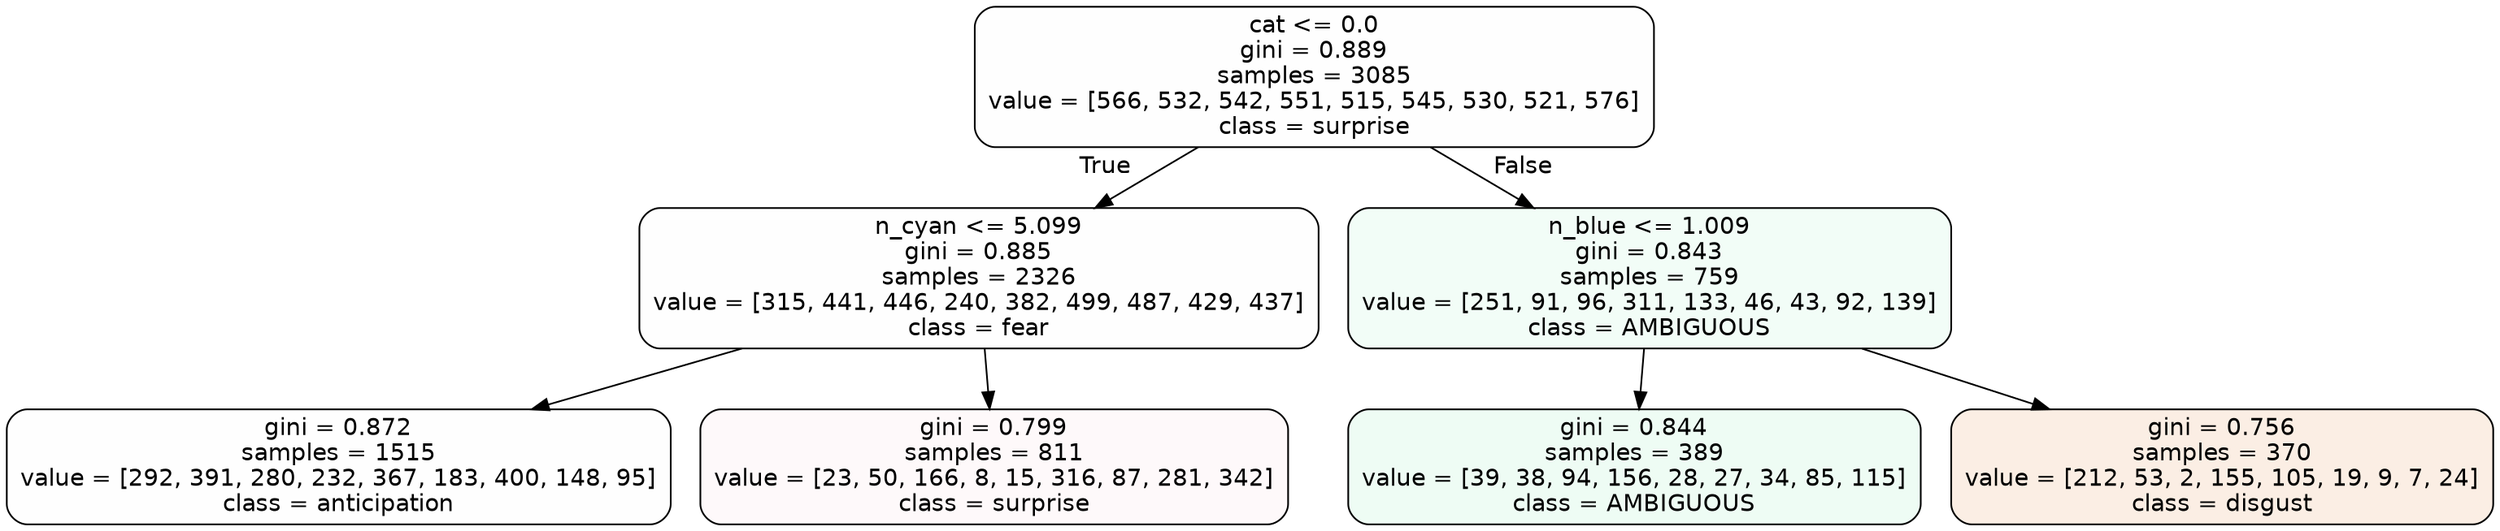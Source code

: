 digraph Tree {
node [shape=box, style="filled, rounded", color="black", fontname=helvetica] ;
edge [fontname=helvetica] ;
0 [label="cat <= 0.0\ngini = 0.889\nsamples = 3085\nvalue = [566, 532, 542, 551, 515, 545, 530, 521, 576]\nclass = surprise", fillcolor="#e5396401"] ;
1 [label="n_cyan <= 5.099\ngini = 0.885\nsamples = 2326\nvalue = [315, 441, 446, 240, 382, 499, 487, 429, 437]\nclass = fear", fillcolor="#3964e501"] ;
0 -> 1 [labeldistance=2.5, labelangle=45, headlabel="True"] ;
2 [label="gini = 0.872\nsamples = 1515\nvalue = [292, 391, 280, 232, 367, 183, 400, 148, 95]\nclass = anticipation", fillcolor="#8139e501"] ;
1 -> 2 ;
3 [label="gini = 0.799\nsamples = 811\nvalue = [23, 50, 166, 8, 15, 316, 87, 281, 342]\nclass = surprise", fillcolor="#e5396407"] ;
1 -> 3 ;
4 [label="n_blue <= 1.009\ngini = 0.843\nsamples = 759\nvalue = [251, 91, 96, 311, 133, 46, 43, 92, 139]\nclass = AMBIGUOUS", fillcolor="#39e58110"] ;
0 -> 4 [labeldistance=2.5, labelangle=-45, headlabel="False"] ;
5 [label="gini = 0.844\nsamples = 389\nvalue = [39, 38, 94, 156, 28, 27, 34, 85, 115]\nclass = AMBIGUOUS", fillcolor="#39e58115"] ;
4 -> 5 ;
6 [label="gini = 0.756\nsamples = 370\nvalue = [212, 53, 2, 155, 105, 19, 9, 7, 24]\nclass = disgust", fillcolor="#e5813922"] ;
4 -> 6 ;
}